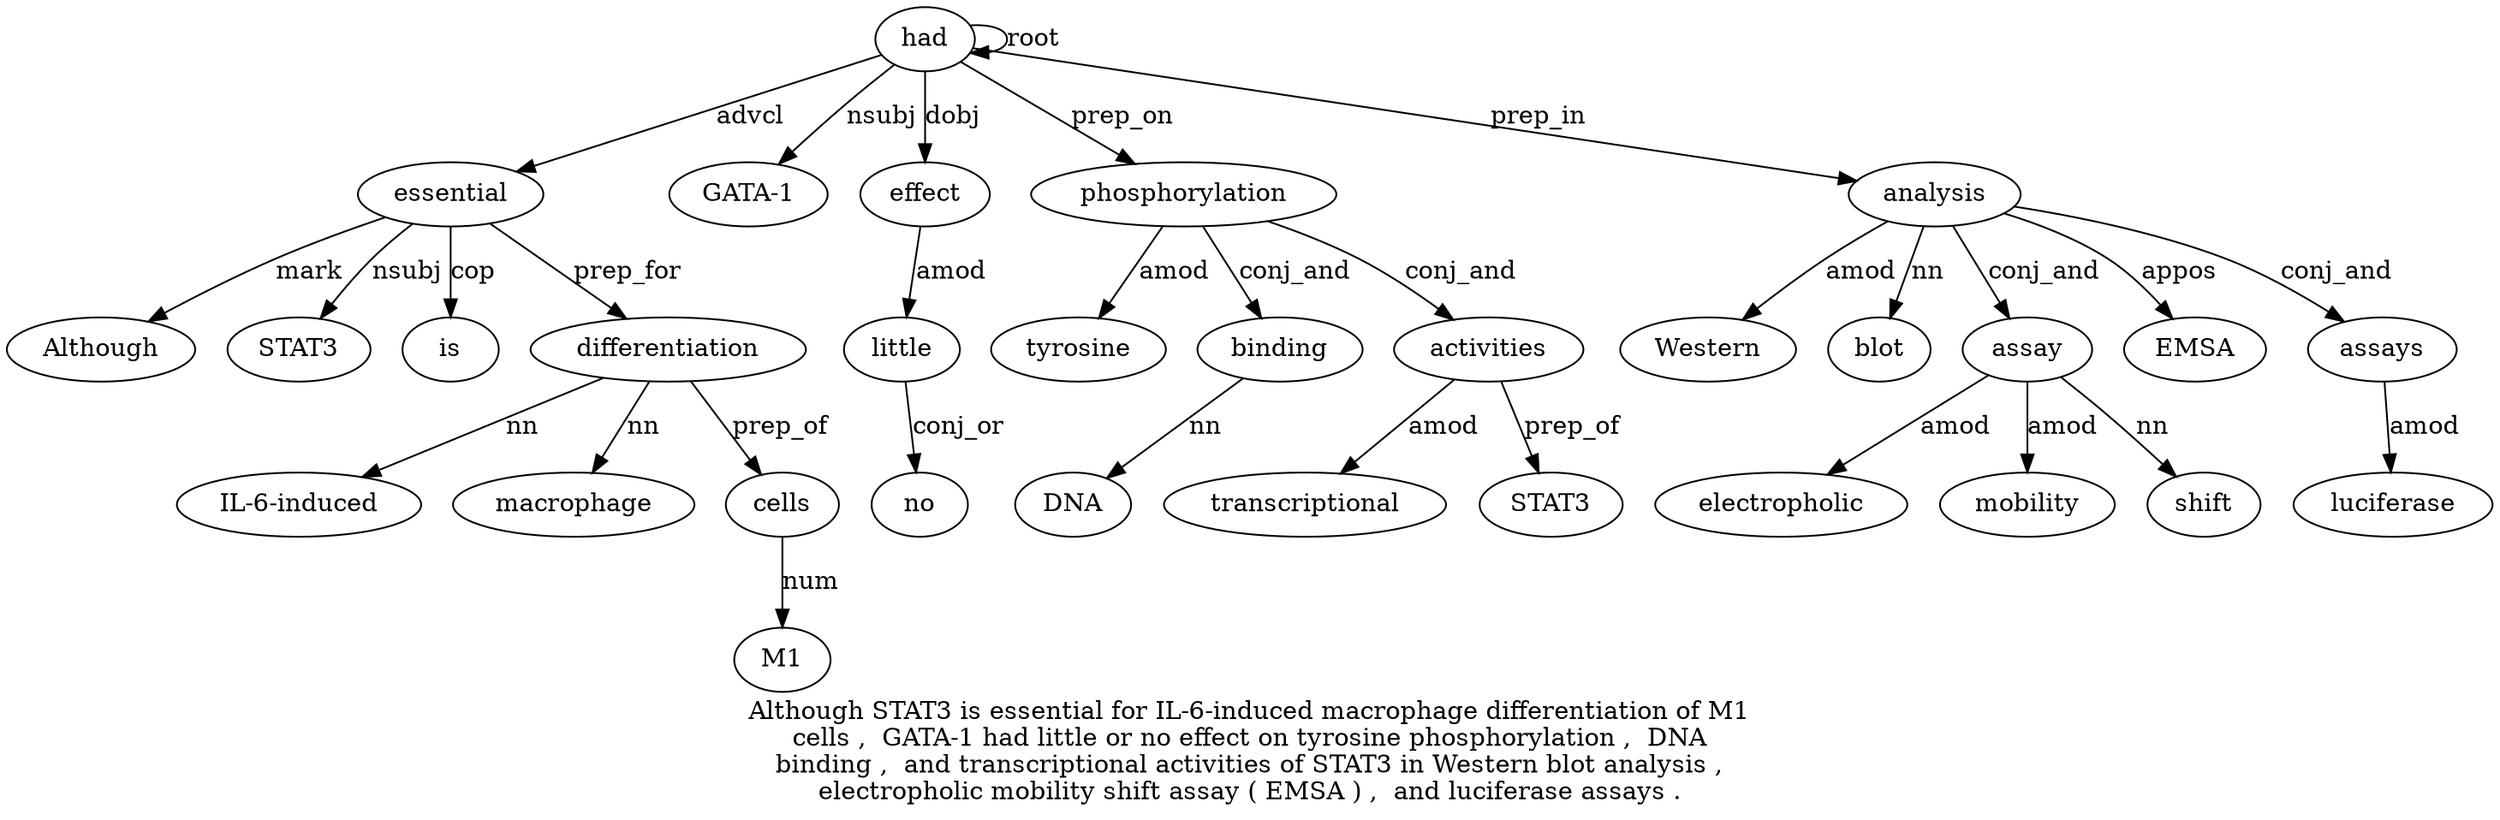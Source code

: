 digraph "Although STAT3 is essential for IL-6-induced macrophage differentiation of M1 cells ,  GATA-1 had little or no effect on tyrosine phosphorylation ,  DNA binding ,  and transcriptional activities of STAT3 in Western blot analysis ,  electropholic mobility shift assay ( EMSA ) ,  and luciferase assays ." {
label="Although STAT3 is essential for IL-6-induced macrophage differentiation of M1
cells ,  GATA-1 had little or no effect on tyrosine phosphorylation ,  DNA
binding ,  and transcriptional activities of STAT3 in Western blot analysis ,
electropholic mobility shift assay ( EMSA ) ,  and luciferase assays .";
essential4 [style=filled, fillcolor=white, label=essential];
Although1 [style=filled, fillcolor=white, label=Although];
essential4 -> Although1  [label=mark];
STAT32 [style=filled, fillcolor=white, label=STAT3];
essential4 -> STAT32  [label=nsubj];
is3 [style=filled, fillcolor=white, label=is];
essential4 -> is3  [label=cop];
had14 [style=filled, fillcolor=white, label=had];
had14 -> essential4  [label=advcl];
differentiation8 [style=filled, fillcolor=white, label=differentiation];
"IL-6-induced" [style=filled, fillcolor=white, label="IL-6-induced"];
differentiation8 -> "IL-6-induced"  [label=nn];
macrophage7 [style=filled, fillcolor=white, label=macrophage];
differentiation8 -> macrophage7  [label=nn];
essential4 -> differentiation8  [label=prep_for];
cells11 [style=filled, fillcolor=white, label=cells];
M110 [style=filled, fillcolor=white, label=M1];
cells11 -> M110  [label=num];
differentiation8 -> cells11  [label=prep_of];
"GATA-13" [style=filled, fillcolor=white, label="GATA-1"];
had14 -> "GATA-13"  [label=nsubj];
had14 -> had14  [label=root];
effect18 [style=filled, fillcolor=white, label=effect];
little15 [style=filled, fillcolor=white, label=little];
effect18 -> little15  [label=amod];
no17 [style=filled, fillcolor=white, label=no];
little15 -> no17  [label=conj_or];
had14 -> effect18  [label=dobj];
phosphorylation21 [style=filled, fillcolor=white, label=phosphorylation];
tyrosine20 [style=filled, fillcolor=white, label=tyrosine];
phosphorylation21 -> tyrosine20  [label=amod];
had14 -> phosphorylation21  [label=prep_on];
binding24 [style=filled, fillcolor=white, label=binding];
DNA23 [style=filled, fillcolor=white, label=DNA];
binding24 -> DNA23  [label=nn];
phosphorylation21 -> binding24  [label=conj_and];
activities28 [style=filled, fillcolor=white, label=activities];
transcriptional27 [style=filled, fillcolor=white, label=transcriptional];
activities28 -> transcriptional27  [label=amod];
phosphorylation21 -> activities28  [label=conj_and];
STAT330 [style=filled, fillcolor=white, label=STAT3];
activities28 -> STAT330  [label=prep_of];
analysis34 [style=filled, fillcolor=white, label=analysis];
Western32 [style=filled, fillcolor=white, label=Western];
analysis34 -> Western32  [label=amod];
blot33 [style=filled, fillcolor=white, label=blot];
analysis34 -> blot33  [label=nn];
had14 -> analysis34  [label=prep_in];
assay39 [style=filled, fillcolor=white, label=assay];
electropholic36 [style=filled, fillcolor=white, label=electropholic];
assay39 -> electropholic36  [label=amod];
mobility37 [style=filled, fillcolor=white, label=mobility];
assay39 -> mobility37  [label=amod];
shift38 [style=filled, fillcolor=white, label=shift];
assay39 -> shift38  [label=nn];
analysis34 -> assay39  [label=conj_and];
EMSA41 [style=filled, fillcolor=white, label=EMSA];
analysis34 -> EMSA41  [label=appos];
assays46 [style=filled, fillcolor=white, label=assays];
luciferase45 [style=filled, fillcolor=white, label=luciferase];
assays46 -> luciferase45  [label=amod];
analysis34 -> assays46  [label=conj_and];
}
